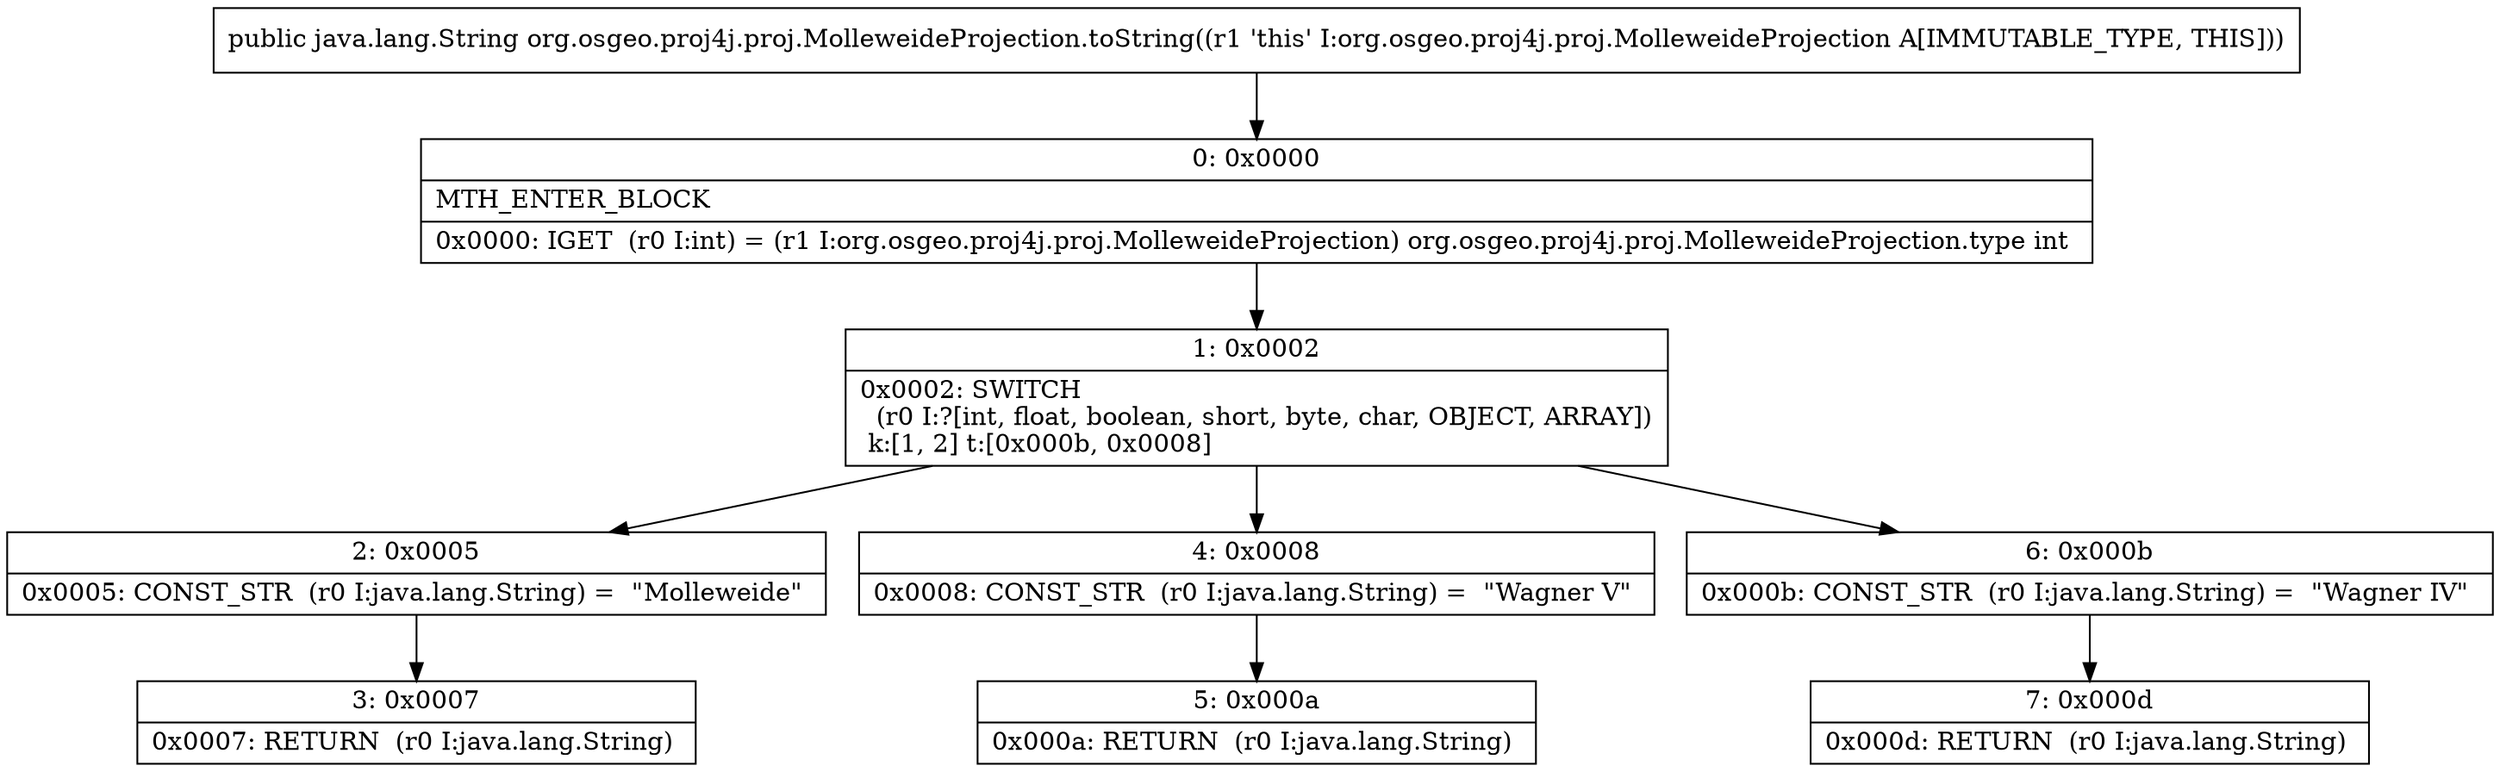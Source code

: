 digraph "CFG fororg.osgeo.proj4j.proj.MolleweideProjection.toString()Ljava\/lang\/String;" {
Node_0 [shape=record,label="{0\:\ 0x0000|MTH_ENTER_BLOCK\l|0x0000: IGET  (r0 I:int) = (r1 I:org.osgeo.proj4j.proj.MolleweideProjection) org.osgeo.proj4j.proj.MolleweideProjection.type int \l}"];
Node_1 [shape=record,label="{1\:\ 0x0002|0x0002: SWITCH  \l  (r0 I:?[int, float, boolean, short, byte, char, OBJECT, ARRAY])\l k:[1, 2] t:[0x000b, 0x0008] \l}"];
Node_2 [shape=record,label="{2\:\ 0x0005|0x0005: CONST_STR  (r0 I:java.lang.String) =  \"Molleweide\" \l}"];
Node_3 [shape=record,label="{3\:\ 0x0007|0x0007: RETURN  (r0 I:java.lang.String) \l}"];
Node_4 [shape=record,label="{4\:\ 0x0008|0x0008: CONST_STR  (r0 I:java.lang.String) =  \"Wagner V\" \l}"];
Node_5 [shape=record,label="{5\:\ 0x000a|0x000a: RETURN  (r0 I:java.lang.String) \l}"];
Node_6 [shape=record,label="{6\:\ 0x000b|0x000b: CONST_STR  (r0 I:java.lang.String) =  \"Wagner IV\" \l}"];
Node_7 [shape=record,label="{7\:\ 0x000d|0x000d: RETURN  (r0 I:java.lang.String) \l}"];
MethodNode[shape=record,label="{public java.lang.String org.osgeo.proj4j.proj.MolleweideProjection.toString((r1 'this' I:org.osgeo.proj4j.proj.MolleweideProjection A[IMMUTABLE_TYPE, THIS])) }"];
MethodNode -> Node_0;
Node_0 -> Node_1;
Node_1 -> Node_2;
Node_1 -> Node_4;
Node_1 -> Node_6;
Node_2 -> Node_3;
Node_4 -> Node_5;
Node_6 -> Node_7;
}

